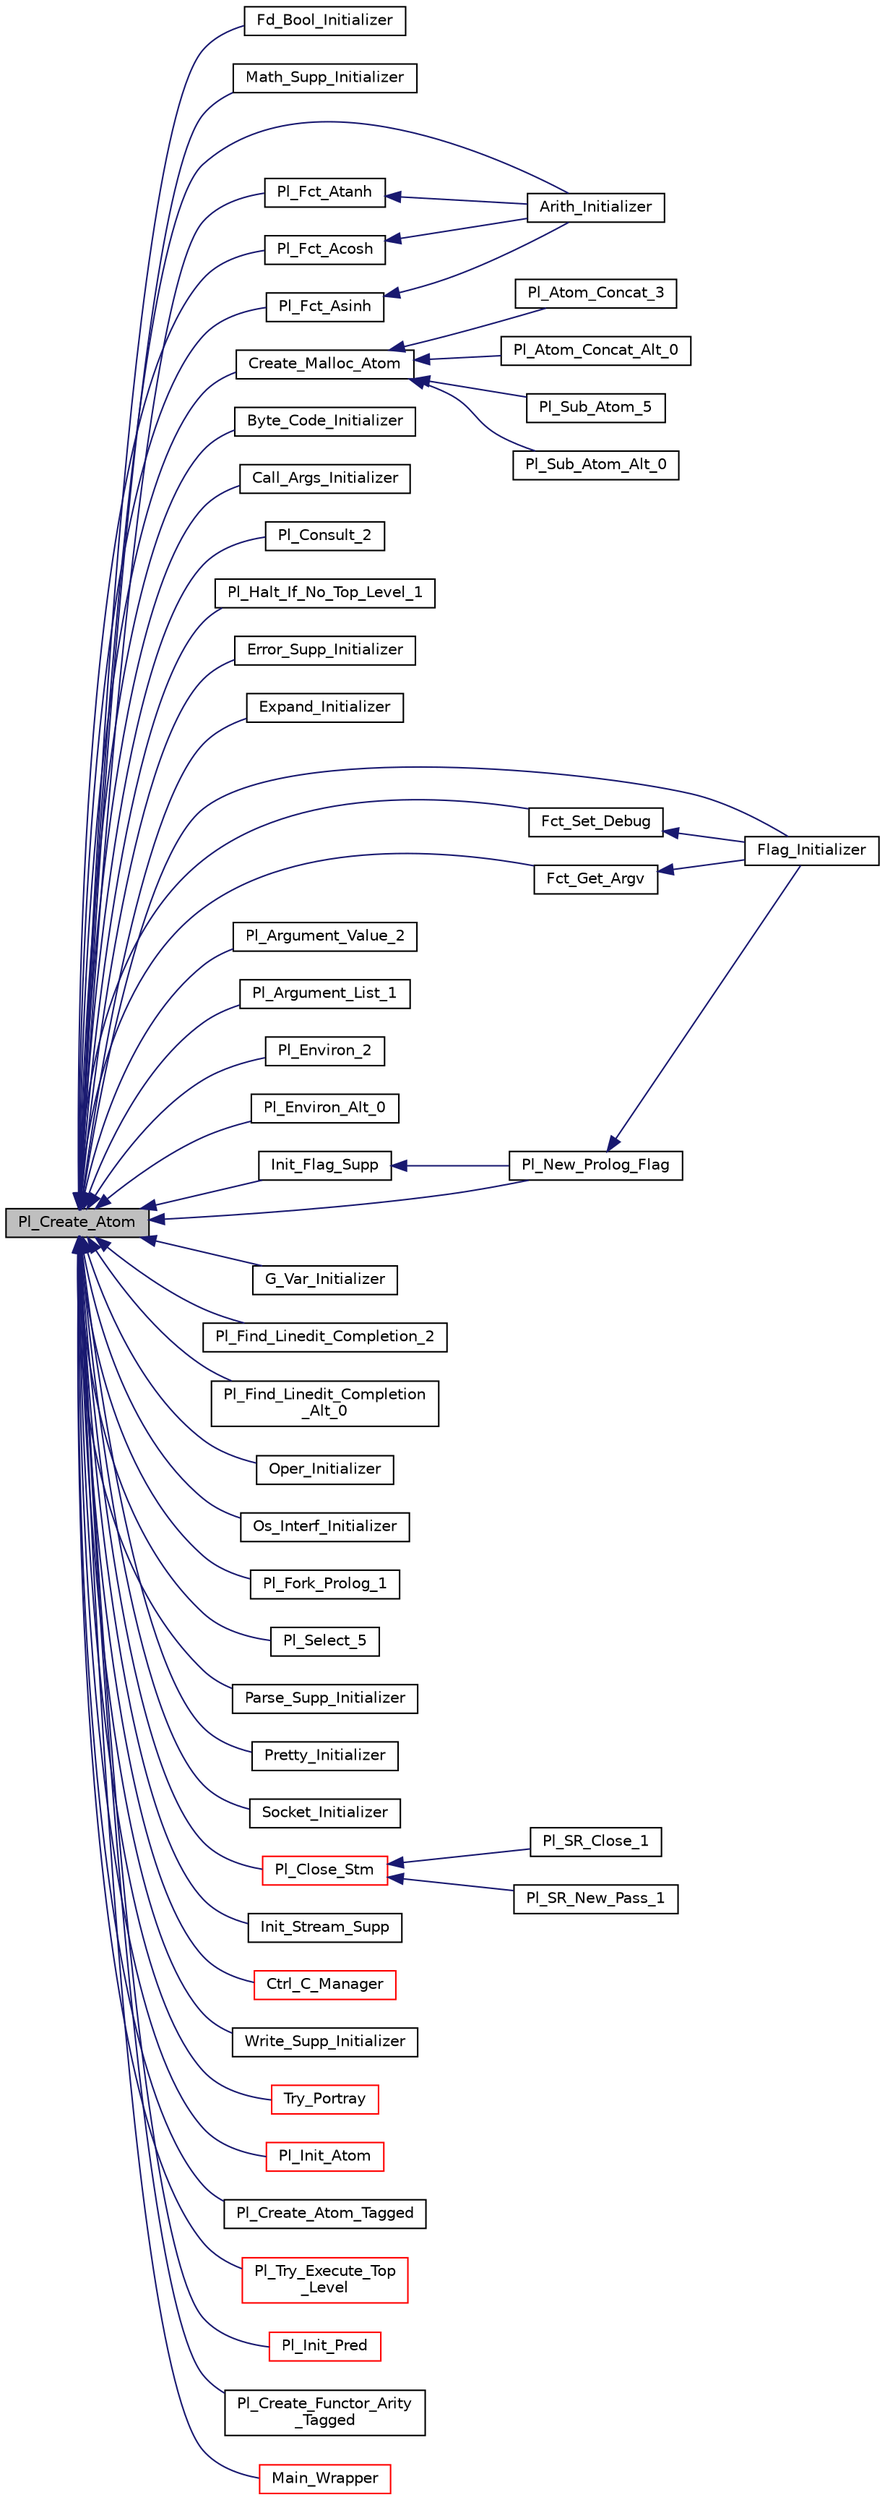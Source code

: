 digraph "Pl_Create_Atom"
{
  edge [fontname="Helvetica",fontsize="10",labelfontname="Helvetica",labelfontsize="10"];
  node [fontname="Helvetica",fontsize="10",shape=record];
  rankdir="LR";
  Node1 [label="Pl_Create_Atom",height=0.2,width=0.4,color="black", fillcolor="grey75", style="filled", fontcolor="black"];
  Node1 -> Node2 [dir="back",color="midnightblue",fontsize="10",style="solid",fontname="Helvetica"];
  Node2 [label="Fd_Bool_Initializer",height=0.2,width=0.4,color="black", fillcolor="white", style="filled",URL="$fd__bool__c_8c.html#a1a75f6073da95705cad602b580443664"];
  Node1 -> Node3 [dir="back",color="midnightblue",fontsize="10",style="solid",fontname="Helvetica"];
  Node3 [label="Math_Supp_Initializer",height=0.2,width=0.4,color="black", fillcolor="white", style="filled",URL="$math__supp_8c.html#a461e492934599bb99050cac0197fb1a2"];
  Node1 -> Node4 [dir="back",color="midnightblue",fontsize="10",style="solid",fontname="Helvetica"];
  Node4 [label="Arith_Initializer",height=0.2,width=0.4,color="black", fillcolor="white", style="filled",URL="$arith__inl__c_8c.html#a741422b3bcf3653225b1cb4ed6d5b571"];
  Node1 -> Node5 [dir="back",color="midnightblue",fontsize="10",style="solid",fontname="Helvetica"];
  Node5 [label="Pl_Fct_Atanh",height=0.2,width=0.4,color="black", fillcolor="white", style="filled",URL="$inl__protos_8h.html#ab3aee7265979843c90cdeb6c07bd5458"];
  Node5 -> Node4 [dir="back",color="midnightblue",fontsize="10",style="solid",fontname="Helvetica"];
  Node1 -> Node6 [dir="back",color="midnightblue",fontsize="10",style="solid",fontname="Helvetica"];
  Node6 [label="Pl_Fct_Acosh",height=0.2,width=0.4,color="black", fillcolor="white", style="filled",URL="$inl__protos_8h.html#a337695706751dc90ccc9b900977188ba"];
  Node6 -> Node4 [dir="back",color="midnightblue",fontsize="10",style="solid",fontname="Helvetica"];
  Node1 -> Node7 [dir="back",color="midnightblue",fontsize="10",style="solid",fontname="Helvetica"];
  Node7 [label="Pl_Fct_Asinh",height=0.2,width=0.4,color="black", fillcolor="white", style="filled",URL="$inl__protos_8h.html#afc02f5cff8069c07283e059a8545b31e"];
  Node7 -> Node4 [dir="back",color="midnightblue",fontsize="10",style="solid",fontname="Helvetica"];
  Node1 -> Node8 [dir="back",color="midnightblue",fontsize="10",style="solid",fontname="Helvetica"];
  Node8 [label="Create_Malloc_Atom",height=0.2,width=0.4,color="black", fillcolor="white", style="filled",URL="$atom__c_8c.html#a0955d501b8eac7be38108d9ab5ff7dd9"];
  Node8 -> Node9 [dir="back",color="midnightblue",fontsize="10",style="solid",fontname="Helvetica"];
  Node9 [label="Pl_Atom_Concat_3",height=0.2,width=0.4,color="black", fillcolor="white", style="filled",URL="$atom__c_8c.html#afda1031d9e22c6a3fd7eafb189de2c8e"];
  Node8 -> Node10 [dir="back",color="midnightblue",fontsize="10",style="solid",fontname="Helvetica"];
  Node10 [label="Pl_Atom_Concat_Alt_0",height=0.2,width=0.4,color="black", fillcolor="white", style="filled",URL="$atom__c_8c.html#a20d1d088c0b4095c4588e17240cea3ec"];
  Node8 -> Node11 [dir="back",color="midnightblue",fontsize="10",style="solid",fontname="Helvetica"];
  Node11 [label="Pl_Sub_Atom_5",height=0.2,width=0.4,color="black", fillcolor="white", style="filled",URL="$atom__c_8c.html#a8dd0d4b3e29aa89f78853cb4108c0763"];
  Node8 -> Node12 [dir="back",color="midnightblue",fontsize="10",style="solid",fontname="Helvetica"];
  Node12 [label="Pl_Sub_Atom_Alt_0",height=0.2,width=0.4,color="black", fillcolor="white", style="filled",URL="$atom__c_8c.html#a9c6fff8cb94ad68c1b2b305877f80c2e"];
  Node1 -> Node13 [dir="back",color="midnightblue",fontsize="10",style="solid",fontname="Helvetica"];
  Node13 [label="Byte_Code_Initializer",height=0.2,width=0.4,color="black", fillcolor="white", style="filled",URL="$bc__supp_8c.html#affd179580fd234d803a76f318efa7061"];
  Node1 -> Node14 [dir="back",color="midnightblue",fontsize="10",style="solid",fontname="Helvetica"];
  Node14 [label="Call_Args_Initializer",height=0.2,width=0.4,color="black", fillcolor="white", style="filled",URL="$call__args__c_8c.html#adb02a3d568683af7698f8ab63889b9bb"];
  Node1 -> Node15 [dir="back",color="midnightblue",fontsize="10",style="solid",fontname="Helvetica"];
  Node15 [label="Pl_Consult_2",height=0.2,width=0.4,color="black", fillcolor="white", style="filled",URL="$consult__c_8c.html#a1aeea9f76cdfe478ce18d2262b45f36a"];
  Node1 -> Node16 [dir="back",color="midnightblue",fontsize="10",style="solid",fontname="Helvetica"];
  Node16 [label="Pl_Halt_If_No_Top_Level_1",height=0.2,width=0.4,color="black", fillcolor="white", style="filled",URL="$control__c_8c.html#a5c58fe74a5fcfe05a41d8aacb0f083be"];
  Node1 -> Node17 [dir="back",color="midnightblue",fontsize="10",style="solid",fontname="Helvetica"];
  Node17 [label="Error_Supp_Initializer",height=0.2,width=0.4,color="black", fillcolor="white", style="filled",URL="$error__supp_8c.html#a1d55363a4b7ae1994fbce692424fc5a0"];
  Node1 -> Node18 [dir="back",color="midnightblue",fontsize="10",style="solid",fontname="Helvetica"];
  Node18 [label="Expand_Initializer",height=0.2,width=0.4,color="black", fillcolor="white", style="filled",URL="$expand__c_8c.html#a914052071e0e3ddeb4a81e2950e21a36"];
  Node1 -> Node19 [dir="back",color="midnightblue",fontsize="10",style="solid",fontname="Helvetica"];
  Node19 [label="Flag_Initializer",height=0.2,width=0.4,color="black", fillcolor="white", style="filled",URL="$flag__c_8c.html#a59f3ad1db01faf58853f283b7de161a6"];
  Node1 -> Node20 [dir="back",color="midnightblue",fontsize="10",style="solid",fontname="Helvetica"];
  Node20 [label="Fct_Set_Debug",height=0.2,width=0.4,color="black", fillcolor="white", style="filled",URL="$flag__c_8c.html#ac9f022bfacd4bed335a3aaa3953e393a"];
  Node20 -> Node19 [dir="back",color="midnightblue",fontsize="10",style="solid",fontname="Helvetica"];
  Node1 -> Node21 [dir="back",color="midnightblue",fontsize="10",style="solid",fontname="Helvetica"];
  Node21 [label="Fct_Get_Argv",height=0.2,width=0.4,color="black", fillcolor="white", style="filled",URL="$flag__c_8c.html#afad39fe68518d44fb328c9507a05c498"];
  Node21 -> Node19 [dir="back",color="midnightblue",fontsize="10",style="solid",fontname="Helvetica"];
  Node1 -> Node22 [dir="back",color="midnightblue",fontsize="10",style="solid",fontname="Helvetica"];
  Node22 [label="Pl_Argument_Value_2",height=0.2,width=0.4,color="black", fillcolor="white", style="filled",URL="$flag__c_8c.html#a81c8114bd8203be5c8802170b8214c8a"];
  Node1 -> Node23 [dir="back",color="midnightblue",fontsize="10",style="solid",fontname="Helvetica"];
  Node23 [label="Pl_Argument_List_1",height=0.2,width=0.4,color="black", fillcolor="white", style="filled",URL="$flag__c_8c.html#a931fe3428099b7b56305e52fb94b4793"];
  Node1 -> Node24 [dir="back",color="midnightblue",fontsize="10",style="solid",fontname="Helvetica"];
  Node24 [label="Pl_Environ_2",height=0.2,width=0.4,color="black", fillcolor="white", style="filled",URL="$flag__c_8c.html#a6664d1b1273680588a2015e5440c7e13"];
  Node1 -> Node25 [dir="back",color="midnightblue",fontsize="10",style="solid",fontname="Helvetica"];
  Node25 [label="Pl_Environ_Alt_0",height=0.2,width=0.4,color="black", fillcolor="white", style="filled",URL="$flag__c_8c.html#acd4e53ca1a7c6dd6b4e6fcd41f98fccd"];
  Node1 -> Node26 [dir="back",color="midnightblue",fontsize="10",style="solid",fontname="Helvetica"];
  Node26 [label="Init_Flag_Supp",height=0.2,width=0.4,color="black", fillcolor="white", style="filled",URL="$flag__supp_8c.html#a900e729c33a9bae09f0923e339d755f6"];
  Node26 -> Node27 [dir="back",color="midnightblue",fontsize="10",style="solid",fontname="Helvetica"];
  Node27 [label="Pl_New_Prolog_Flag",height=0.2,width=0.4,color="black", fillcolor="white", style="filled",URL="$flag__supp_8h.html#acf1dce121399a00fb8448187ad22cfe0"];
  Node27 -> Node19 [dir="back",color="midnightblue",fontsize="10",style="solid",fontname="Helvetica"];
  Node1 -> Node27 [dir="back",color="midnightblue",fontsize="10",style="solid",fontname="Helvetica"];
  Node1 -> Node28 [dir="back",color="midnightblue",fontsize="10",style="solid",fontname="Helvetica"];
  Node28 [label="G_Var_Initializer",height=0.2,width=0.4,color="black", fillcolor="white", style="filled",URL="$g__var__inl__c_8c.html#a5b5a50c26abd20e9cd5123863dd9974d"];
  Node1 -> Node29 [dir="back",color="midnightblue",fontsize="10",style="solid",fontname="Helvetica"];
  Node29 [label="Pl_Find_Linedit_Completion_2",height=0.2,width=0.4,color="black", fillcolor="white", style="filled",URL="$le__interf__c_8c.html#a0a61313a320732442c75966449171264"];
  Node1 -> Node30 [dir="back",color="midnightblue",fontsize="10",style="solid",fontname="Helvetica"];
  Node30 [label="Pl_Find_Linedit_Completion\l_Alt_0",height=0.2,width=0.4,color="black", fillcolor="white", style="filled",URL="$le__interf__c_8c.html#aca516783a0ef22403cb285304846d760"];
  Node1 -> Node31 [dir="back",color="midnightblue",fontsize="10",style="solid",fontname="Helvetica"];
  Node31 [label="Oper_Initializer",height=0.2,width=0.4,color="black", fillcolor="white", style="filled",URL="$oper__c_8c.html#a03ad84751e481d511e36ff8b9231f1c7"];
  Node1 -> Node32 [dir="back",color="midnightblue",fontsize="10",style="solid",fontname="Helvetica"];
  Node32 [label="Os_Interf_Initializer",height=0.2,width=0.4,color="black", fillcolor="white", style="filled",URL="$os__interf__c_8c.html#ad4d8891c09d5cf4d33383a4c3ed37248"];
  Node1 -> Node33 [dir="back",color="midnightblue",fontsize="10",style="solid",fontname="Helvetica"];
  Node33 [label="Pl_Fork_Prolog_1",height=0.2,width=0.4,color="black", fillcolor="white", style="filled",URL="$os__interf__c_8c.html#aac6b205f10def54c95904e265979ef5d"];
  Node1 -> Node34 [dir="back",color="midnightblue",fontsize="10",style="solid",fontname="Helvetica"];
  Node34 [label="Pl_Select_5",height=0.2,width=0.4,color="black", fillcolor="white", style="filled",URL="$os__interf__c_8c.html#acd08b49038658fea04f609ec78997019"];
  Node1 -> Node35 [dir="back",color="midnightblue",fontsize="10",style="solid",fontname="Helvetica"];
  Node35 [label="Parse_Supp_Initializer",height=0.2,width=0.4,color="black", fillcolor="white", style="filled",URL="$parse__supp_8c.html#a175ba8a47c3a0d4ea761fc5f4ef3a4f7"];
  Node1 -> Node36 [dir="back",color="midnightblue",fontsize="10",style="solid",fontname="Helvetica"];
  Node36 [label="Pretty_Initializer",height=0.2,width=0.4,color="black", fillcolor="white", style="filled",URL="$pretty__c_8c.html#a5ddefd0a177510590963153d1e30709f"];
  Node1 -> Node37 [dir="back",color="midnightblue",fontsize="10",style="solid",fontname="Helvetica"];
  Node37 [label="Socket_Initializer",height=0.2,width=0.4,color="black", fillcolor="white", style="filled",URL="$sockets__c_8c.html#abb60ff72f0ca874268bb3c7c51cc6e8b"];
  Node1 -> Node38 [dir="back",color="midnightblue",fontsize="10",style="solid",fontname="Helvetica"];
  Node38 [label="Pl_Close_Stm",height=0.2,width=0.4,color="red", fillcolor="white", style="filled",URL="$stream__supp_8h.html#a01dbc066c1deba3a188650ba699b7f01"];
  Node38 -> Node39 [dir="back",color="midnightblue",fontsize="10",style="solid",fontname="Helvetica"];
  Node39 [label="Pl_SR_Close_1",height=0.2,width=0.4,color="black", fillcolor="white", style="filled",URL="$src__rdr__c_8c.html#a9bd17edd807337f25b335d86f826e75d"];
  Node38 -> Node40 [dir="back",color="midnightblue",fontsize="10",style="solid",fontname="Helvetica"];
  Node40 [label="Pl_SR_New_Pass_1",height=0.2,width=0.4,color="black", fillcolor="white", style="filled",URL="$src__rdr__c_8c.html#a260024335c542b6e1dacb6252ab5e1cc"];
  Node1 -> Node41 [dir="back",color="midnightblue",fontsize="10",style="solid",fontname="Helvetica"];
  Node41 [label="Init_Stream_Supp",height=0.2,width=0.4,color="black", fillcolor="white", style="filled",URL="$stream__supp_8c.html#a46a2de744d0ab922af4d2edc06e1ac48"];
  Node1 -> Node42 [dir="back",color="midnightblue",fontsize="10",style="solid",fontname="Helvetica"];
  Node42 [label="Ctrl_C_Manager",height=0.2,width=0.4,color="red", fillcolor="white", style="filled",URL="$top__level__c_8c.html#ac5412344b34dcaf81d8e802130005f66"];
  Node1 -> Node43 [dir="back",color="midnightblue",fontsize="10",style="solid",fontname="Helvetica"];
  Node43 [label="Write_Supp_Initializer",height=0.2,width=0.4,color="black", fillcolor="white", style="filled",URL="$write__supp_8c.html#a5bd4bccbbfed3adda691be877012d4de"];
  Node1 -> Node44 [dir="back",color="midnightblue",fontsize="10",style="solid",fontname="Helvetica"];
  Node44 [label="Try_Portray",height=0.2,width=0.4,color="red", fillcolor="white", style="filled",URL="$write__supp_8c.html#a6187d629a477d9d5e0315251075d4af1"];
  Node1 -> Node45 [dir="back",color="midnightblue",fontsize="10",style="solid",fontname="Helvetica"];
  Node45 [label="Pl_Init_Atom",height=0.2,width=0.4,color="red", fillcolor="white", style="filled",URL="$atom_8h.html#a8ed160600ffd92b54cd6e0f16201c04e"];
  Node1 -> Node46 [dir="back",color="midnightblue",fontsize="10",style="solid",fontname="Helvetica"];
  Node46 [label="Pl_Create_Atom_Tagged",height=0.2,width=0.4,color="black", fillcolor="white", style="filled",URL="$atom_8h.html#acea9a14d322bb13d34b728a804263b9d"];
  Node1 -> Node47 [dir="back",color="midnightblue",fontsize="10",style="solid",fontname="Helvetica"];
  Node47 [label="Pl_Try_Execute_Top\l_Level",height=0.2,width=0.4,color="red", fillcolor="white", style="filled",URL="$gprolog_8h.html#a9f88d7e503fba7f7dbf5d4897ef69f8a"];
  Node1 -> Node48 [dir="back",color="midnightblue",fontsize="10",style="solid",fontname="Helvetica"];
  Node48 [label="Pl_Init_Pred",height=0.2,width=0.4,color="red", fillcolor="white", style="filled",URL="$pred_8h.html#aa0fb875bb38ef710cad2276c7c843dc0"];
  Node1 -> Node49 [dir="back",color="midnightblue",fontsize="10",style="solid",fontname="Helvetica"];
  Node49 [label="Pl_Create_Functor_Arity\l_Tagged",height=0.2,width=0.4,color="black", fillcolor="white", style="filled",URL="$wam__inst_8h.html#a17ad61e29b7cbbcacdf817a3ddfc087c"];
  Node1 -> Node50 [dir="back",color="midnightblue",fontsize="10",style="solid",fontname="Helvetica"];
  Node50 [label="Main_Wrapper",height=0.2,width=0.4,color="red", fillcolor="white", style="filled",URL="$top__level_8c.html#a335bb6fe70cf4c383aec5baef5f39e47"];
}
